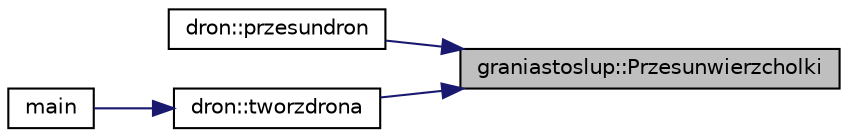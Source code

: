 digraph "graniastoslup::Przesunwierzcholki"
{
 // LATEX_PDF_SIZE
  edge [fontname="Helvetica",fontsize="10",labelfontname="Helvetica",labelfontsize="10"];
  node [fontname="Helvetica",fontsize="10",shape=record];
  rankdir="RL";
  Node1 [label="graniastoslup::Przesunwierzcholki",height=0.2,width=0.4,color="black", fillcolor="grey75", style="filled", fontcolor="black",tooltip="Metoda klasy graniastoslup. | | Argumenty: brak | | | oblicza wspolrzedne wierzcholkow graniastoslupa..."];
  Node1 -> Node2 [dir="back",color="midnightblue",fontsize="10",style="solid",fontname="Helvetica"];
  Node2 [label="dron::przesundron",height=0.2,width=0.4,color="black", fillcolor="white", style="filled",URL="$classdron.html#a412a29f8b5b44daa1e4ef7c0098c68b6",tooltip="Metoda klasy dron. | | przesuwa drona do nowych wspolrzednych drona |."];
  Node1 -> Node3 [dir="back",color="midnightblue",fontsize="10",style="solid",fontname="Helvetica"];
  Node3 [label="dron::tworzdrona",height=0.2,width=0.4,color="black", fillcolor="white", style="filled",URL="$classdron.html#a757144c8ddd8fe952d46ae85404860dd",tooltip="Metoda klasy dron. | | Argumenty: | | nr-numer drona | | tworzy drona w oparciu o jego numer nr i wbu..."];
  Node3 -> Node4 [dir="back",color="midnightblue",fontsize="10",style="solid",fontname="Helvetica"];
  Node4 [label="main",height=0.2,width=0.4,color="black", fillcolor="white", style="filled",URL="$app_2main_8cpp.html#ae66f6b31b5ad750f1fe042a706a4e3d4",tooltip=" "];
}

